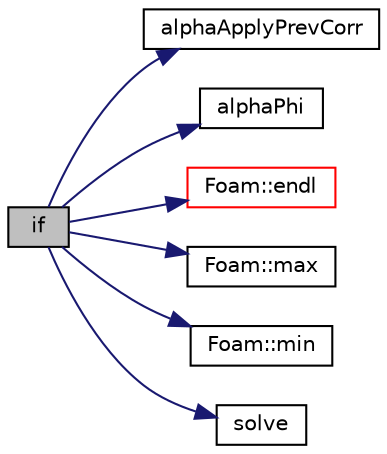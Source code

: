 digraph "if"
{
  bgcolor="transparent";
  edge [fontname="Helvetica",fontsize="10",labelfontname="Helvetica",labelfontsize="10"];
  node [fontname="Helvetica",fontsize="10",shape=record];
  rankdir="LR";
  Node1 [label="if",height=0.2,width=0.4,color="black", fillcolor="grey75", style="filled", fontcolor="black"];
  Node1 -> Node2 [color="midnightblue",fontsize="10",style="solid",fontname="Helvetica"];
  Node2 [label="alphaApplyPrevCorr",height=0.2,width=0.4,color="black",URL="$a05200.html#ad2d41cdd6cb2332f3b2dd1a551e2c077"];
  Node1 -> Node3 [color="midnightblue",fontsize="10",style="solid",fontname="Helvetica"];
  Node3 [label="alphaPhi",height=0.2,width=0.4,color="black",URL="$a03425.html#a971b0172596761cfcc87f1f2587acf37"];
  Node1 -> Node4 [color="midnightblue",fontsize="10",style="solid",fontname="Helvetica"];
  Node4 [label="Foam::endl",height=0.2,width=0.4,color="red",URL="$a10893.html#a2db8fe02a0d3909e9351bb4275b23ce4",tooltip="Add newline and flush stream. "];
  Node1 -> Node5 [color="midnightblue",fontsize="10",style="solid",fontname="Helvetica"];
  Node5 [label="Foam::max",height=0.2,width=0.4,color="black",URL="$a10893.html#ac993e906cf2774ae77e666bc24e81733"];
  Node1 -> Node6 [color="midnightblue",fontsize="10",style="solid",fontname="Helvetica"];
  Node6 [label="Foam::min",height=0.2,width=0.4,color="black",URL="$a10893.html#a253e112ad2d56d96230ff39ea7f442dc"];
  Node1 -> Node7 [color="midnightblue",fontsize="10",style="solid",fontname="Helvetica"];
  Node7 [label="solve",height=0.2,width=0.4,color="black",URL="$a05169.html#a4ed43d58a6754059fa012bd273d05e33"];
}
